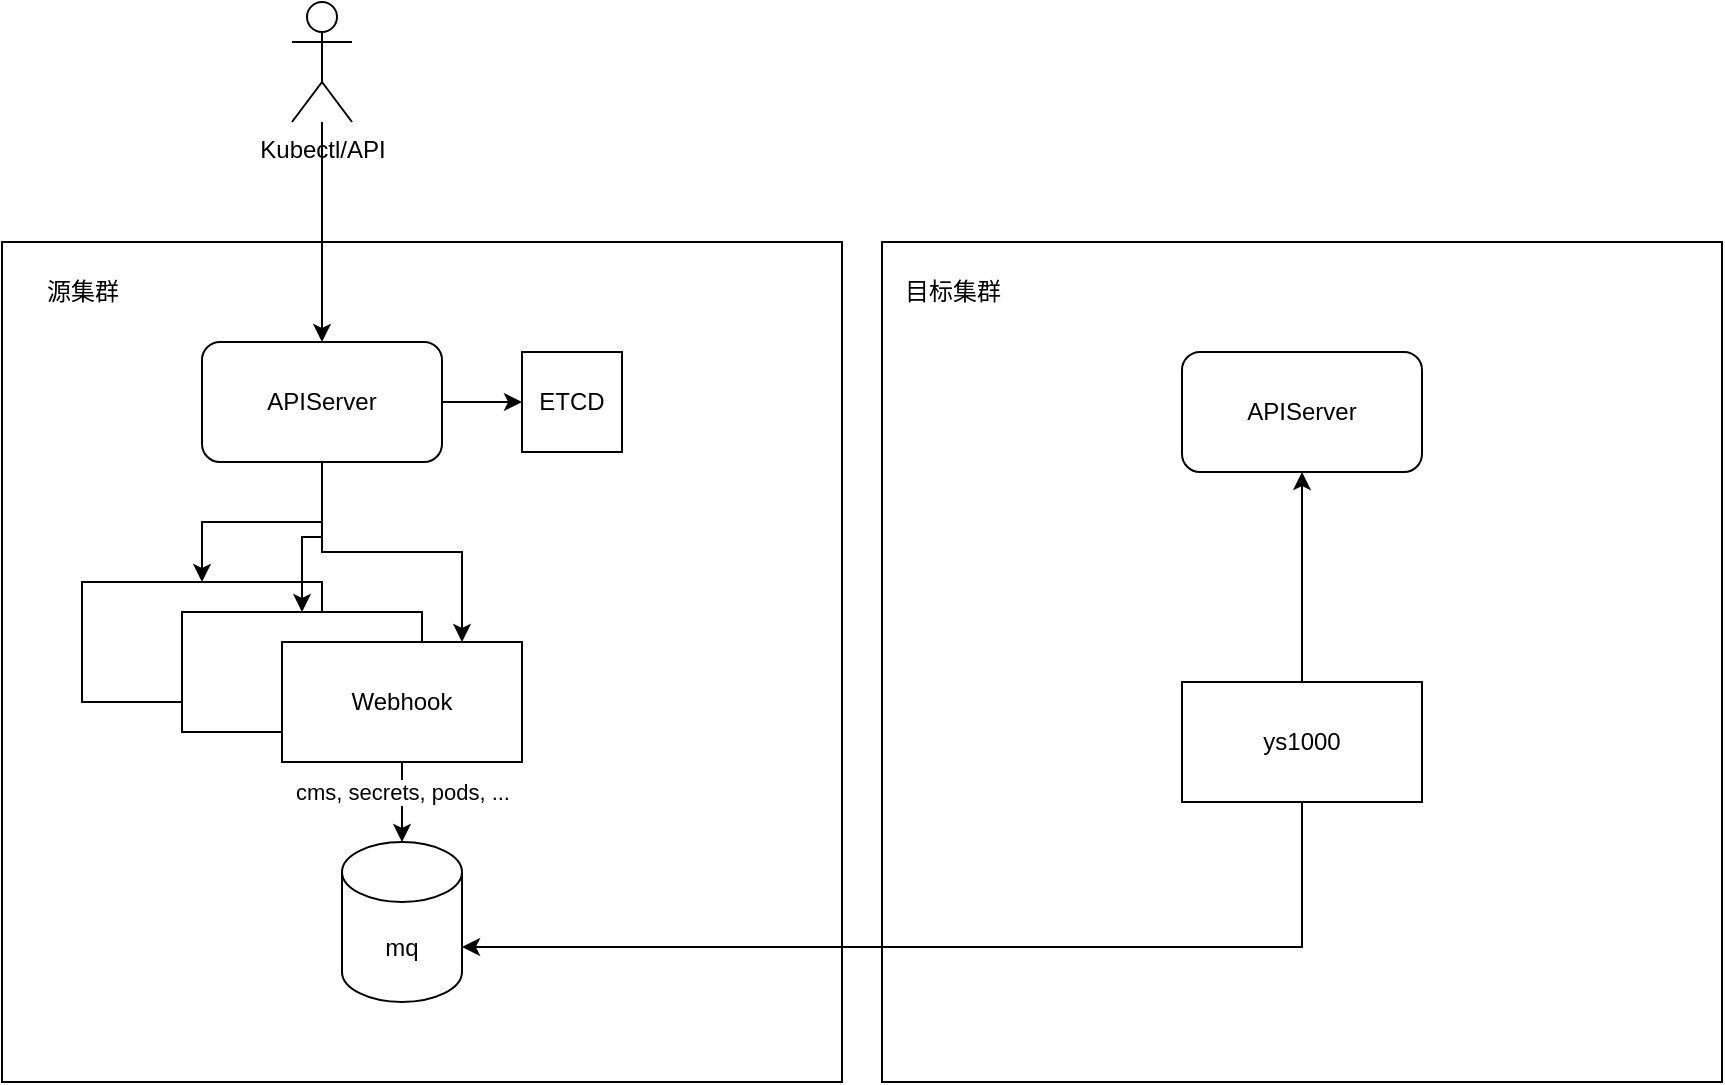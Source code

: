 <mxfile version="22.1.4" type="device">
  <diagram name="第 1 页" id="22phxjvGAfJIUhco7L6M">
    <mxGraphModel dx="2026" dy="1160" grid="1" gridSize="10" guides="1" tooltips="1" connect="1" arrows="1" fold="1" page="1" pageScale="1" pageWidth="827" pageHeight="1169" math="0" shadow="0">
      <root>
        <mxCell id="0" />
        <mxCell id="1" parent="0" />
        <mxCell id="C3iHcFGMPZXifNCbv0KG-1" value="" style="whiteSpace=wrap;html=1;aspect=fixed;" vertex="1" parent="1">
          <mxGeometry x="40" y="400" width="420" height="420" as="geometry" />
        </mxCell>
        <mxCell id="C3iHcFGMPZXifNCbv0KG-2" value="源集群" style="text;html=1;align=center;verticalAlign=middle;resizable=0;points=[];autosize=1;strokeColor=none;fillColor=none;" vertex="1" parent="1">
          <mxGeometry x="50" y="410" width="60" height="30" as="geometry" />
        </mxCell>
        <mxCell id="C3iHcFGMPZXifNCbv0KG-16" style="edgeStyle=orthogonalEdgeStyle;rounded=0;orthogonalLoop=1;jettySize=auto;html=1;exitX=0.5;exitY=1;exitDx=0;exitDy=0;entryX=0.75;entryY=0;entryDx=0;entryDy=0;" edge="1" parent="1" source="C3iHcFGMPZXifNCbv0KG-3" target="C3iHcFGMPZXifNCbv0KG-12">
          <mxGeometry relative="1" as="geometry" />
        </mxCell>
        <mxCell id="C3iHcFGMPZXifNCbv0KG-27" value="" style="edgeStyle=orthogonalEdgeStyle;rounded=0;orthogonalLoop=1;jettySize=auto;html=1;" edge="1" parent="1" source="C3iHcFGMPZXifNCbv0KG-3" target="C3iHcFGMPZXifNCbv0KG-26">
          <mxGeometry relative="1" as="geometry" />
        </mxCell>
        <mxCell id="C3iHcFGMPZXifNCbv0KG-3" value="APIServer" style="rounded=1;whiteSpace=wrap;html=1;" vertex="1" parent="1">
          <mxGeometry x="140" y="450" width="120" height="60" as="geometry" />
        </mxCell>
        <mxCell id="C3iHcFGMPZXifNCbv0KG-6" style="edgeStyle=orthogonalEdgeStyle;rounded=0;orthogonalLoop=1;jettySize=auto;html=1;entryX=0.5;entryY=0;entryDx=0;entryDy=0;" edge="1" parent="1" source="C3iHcFGMPZXifNCbv0KG-5" target="C3iHcFGMPZXifNCbv0KG-3">
          <mxGeometry relative="1" as="geometry" />
        </mxCell>
        <mxCell id="C3iHcFGMPZXifNCbv0KG-5" value="Kubectl/API&lt;br&gt;" style="shape=umlActor;verticalLabelPosition=bottom;verticalAlign=top;html=1;outlineConnect=0;" vertex="1" parent="1">
          <mxGeometry x="185" y="280" width="30" height="60" as="geometry" />
        </mxCell>
        <mxCell id="C3iHcFGMPZXifNCbv0KG-8" value="" style="whiteSpace=wrap;html=1;aspect=fixed;" vertex="1" parent="1">
          <mxGeometry x="480" y="400" width="420" height="420" as="geometry" />
        </mxCell>
        <mxCell id="C3iHcFGMPZXifNCbv0KG-9" value="APIServer" style="rounded=1;whiteSpace=wrap;html=1;" vertex="1" parent="1">
          <mxGeometry x="630" y="455" width="120" height="60" as="geometry" />
        </mxCell>
        <mxCell id="C3iHcFGMPZXifNCbv0KG-10" value="目标集群" style="text;html=1;align=center;verticalAlign=middle;resizable=0;points=[];autosize=1;strokeColor=none;fillColor=none;" vertex="1" parent="1">
          <mxGeometry x="480" y="410" width="70" height="30" as="geometry" />
        </mxCell>
        <mxCell id="C3iHcFGMPZXifNCbv0KG-11" value="" style="rounded=0;whiteSpace=wrap;html=1;" vertex="1" parent="1">
          <mxGeometry x="80" y="570" width="120" height="60" as="geometry" />
        </mxCell>
        <mxCell id="C3iHcFGMPZXifNCbv0KG-13" value="" style="rounded=0;whiteSpace=wrap;html=1;" vertex="1" parent="1">
          <mxGeometry x="130" y="585" width="120" height="60" as="geometry" />
        </mxCell>
        <mxCell id="C3iHcFGMPZXifNCbv0KG-14" style="edgeStyle=orthogonalEdgeStyle;rounded=0;orthogonalLoop=1;jettySize=auto;html=1;exitX=0.5;exitY=1;exitDx=0;exitDy=0;entryX=0.5;entryY=0;entryDx=0;entryDy=0;" edge="1" parent="1" source="C3iHcFGMPZXifNCbv0KG-3" target="C3iHcFGMPZXifNCbv0KG-11">
          <mxGeometry relative="1" as="geometry" />
        </mxCell>
        <mxCell id="C3iHcFGMPZXifNCbv0KG-19" value="" style="edgeStyle=orthogonalEdgeStyle;rounded=0;orthogonalLoop=1;jettySize=auto;html=1;" edge="1" parent="1" source="C3iHcFGMPZXifNCbv0KG-12" target="C3iHcFGMPZXifNCbv0KG-17">
          <mxGeometry relative="1" as="geometry" />
        </mxCell>
        <mxCell id="C3iHcFGMPZXifNCbv0KG-24" value="cms, secrets, pods, ..." style="edgeLabel;html=1;align=center;verticalAlign=middle;resizable=0;points=[];" vertex="1" connectable="0" parent="C3iHcFGMPZXifNCbv0KG-19">
          <mxGeometry x="-0.25" relative="1" as="geometry">
            <mxPoint as="offset" />
          </mxGeometry>
        </mxCell>
        <mxCell id="C3iHcFGMPZXifNCbv0KG-12" value="Webhook" style="rounded=0;whiteSpace=wrap;html=1;" vertex="1" parent="1">
          <mxGeometry x="180" y="600" width="120" height="60" as="geometry" />
        </mxCell>
        <mxCell id="C3iHcFGMPZXifNCbv0KG-17" value="mq" style="shape=cylinder3;whiteSpace=wrap;html=1;boundedLbl=1;backgroundOutline=1;size=15;direction=east;" vertex="1" parent="1">
          <mxGeometry x="210" y="700" width="60" height="80" as="geometry" />
        </mxCell>
        <mxCell id="C3iHcFGMPZXifNCbv0KG-26" value="ETCD" style="rounded=0;whiteSpace=wrap;html=1;" vertex="1" parent="1">
          <mxGeometry x="300" y="455" width="50" height="50" as="geometry" />
        </mxCell>
        <mxCell id="C3iHcFGMPZXifNCbv0KG-32" style="edgeStyle=orthogonalEdgeStyle;rounded=0;orthogonalLoop=1;jettySize=auto;html=1;entryX=0.5;entryY=1;entryDx=0;entryDy=0;" edge="1" parent="1" source="C3iHcFGMPZXifNCbv0KG-30" target="C3iHcFGMPZXifNCbv0KG-9">
          <mxGeometry relative="1" as="geometry" />
        </mxCell>
        <mxCell id="C3iHcFGMPZXifNCbv0KG-30" value="ys1000" style="rounded=0;whiteSpace=wrap;html=1;" vertex="1" parent="1">
          <mxGeometry x="630" y="620" width="120" height="60" as="geometry" />
        </mxCell>
        <mxCell id="C3iHcFGMPZXifNCbv0KG-33" style="edgeStyle=orthogonalEdgeStyle;rounded=0;orthogonalLoop=1;jettySize=auto;html=1;exitX=0.5;exitY=1;exitDx=0;exitDy=0;entryX=0.5;entryY=0;entryDx=0;entryDy=0;" edge="1" parent="1" source="C3iHcFGMPZXifNCbv0KG-3" target="C3iHcFGMPZXifNCbv0KG-13">
          <mxGeometry relative="1" as="geometry" />
        </mxCell>
        <mxCell id="C3iHcFGMPZXifNCbv0KG-34" style="edgeStyle=orthogonalEdgeStyle;rounded=0;orthogonalLoop=1;jettySize=auto;html=1;exitX=0.5;exitY=1;exitDx=0;exitDy=0;entryX=1;entryY=0;entryDx=0;entryDy=52.5;entryPerimeter=0;" edge="1" parent="1" source="C3iHcFGMPZXifNCbv0KG-30" target="C3iHcFGMPZXifNCbv0KG-17">
          <mxGeometry relative="1" as="geometry" />
        </mxCell>
      </root>
    </mxGraphModel>
  </diagram>
</mxfile>
